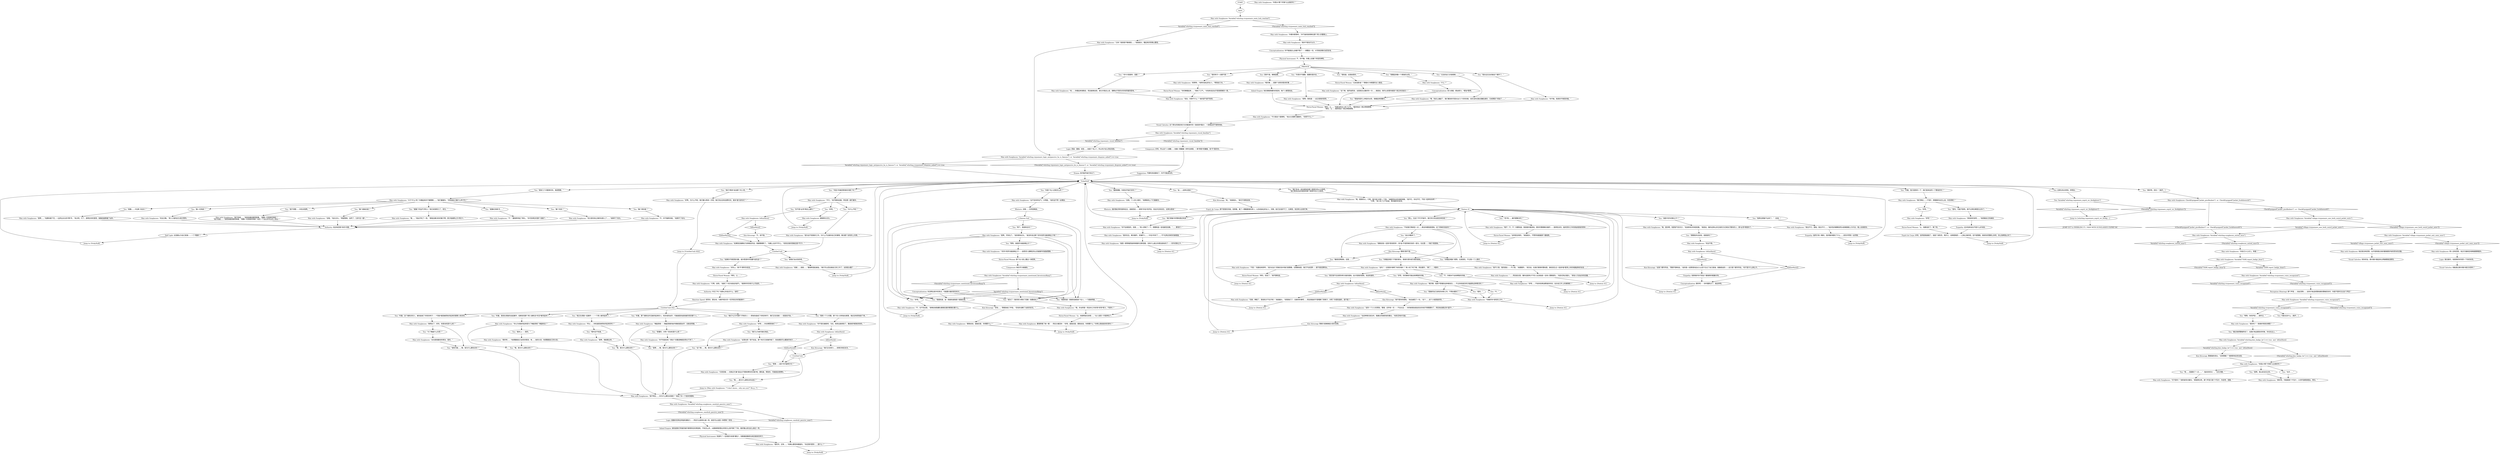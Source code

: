 # WHIRLING F1 / MAN WITH SUNGLASSES
# Man with Sunglasses (Vicquemare)
# ==================================================
digraph G {
	  0 [label="START"];
	  1 [label="input"];
	  2 [label="Jump to: [Station 41]"];
	  3 [label="You: 这家伙有点奇怪，弄明白。"];
	  4 [label="You: Variable[\"whirling.viquemare_esprit_wc_firefighters\"]"];
	  5 [label="Variable[\"whirling.viquemare_esprit_wc_firefighters\"]", shape=diamond];
	  6 [label="!(Variable[\"whirling.viquemare_esprit_wc_firefighters\"])", shape=diamond];
	  7 [label="You: “为什么不呢？”"];
	  8 [label="Man with Sunglasses: “因为这不是我的工作。为什么不去做你自己的事情，解决那个该死的上吊男。”"];
	  9 [label="Jump to: [VickyHuB]"];
	  10 [label="Man with Sunglasses: “完全正确。”男人兴奋地点头表示赞同。"];
	  11 [label="Man with Sunglasses: “我不知道……”他轻拍着前额思索着。“就像一坨悲剧的狗屎？”\n“我不知道……”他轻拍着前额思索着。“就像一坨悲剧的狗屎？站在一个远比你专业的人旁边？”"];
	  12 [label="Man with Sunglasses: IsKimHere()"];
	  13 [label="IsKimHere()", shape=diamond];
	  14 [label="!(IsKimHere())", shape=diamond];
	  15 [label="Man with Sunglasses: “哦，假想的41。行啊，我们来*幻想*一下吧。”他略带攻击性地眨眨眼。“我不忙，你也不忙，不如一起来玩玩吧！”\n“行啊，”男人叹了口气说道，等待着你的发言。"];
	  16 [label="You: “那么，在这个平行宇宙中，我们的关系会是怎样的呢？”"];
	  17 [label="Jump to: [Station 41]"];
	  18 [label="Jump to: [Station 41]"];
	  19 [label="Kim Kitsuragi: “我不是你的搭档。”他迅速回了一句。“这个……这个小组是临时的。”"];
	  20 [label="You: “不，你根本不会束缚我的风格。”"];
	  21 [label="You: “我做好自己该死的本职工作，不再纠缠你了？”"];
	  22 [label="Man with Sunglasses: “完美，棒极了，我他妈才不在乎呢！”他摇着头。“别管我们了，去做你的事吧……而且我指的不是喝醉了尿裤子，对吧？你是知道的，是不是？”"];
	  24 [label="Man with Sunglasses: “真的吗？！我很好奇是在哪里？！”"];
	  25 [label="Man with Sunglasses: Variable[\"whirling.vicquemare_voice_recognized\"]"];
	  26 [label="Variable[\"whirling.vicquemare_voice_recognized\"]", shape=diamond];
	  27 [label="!(Variable[\"whirling.vicquemare_voice_recognized\"])", shape=diamond];
	  28 [label="Man with Sunglasses: “或者……或者……”墨镜男竖起食指。“我们可以回去做自己的工作了，这真是太蠢了……”"];
	  29 [label="Kim Kitsuragi: “我们正在努力……但情况有些复杂。”"];
	  30 [label="You: “等等——或许*你*能帮忙吗？”"];
	  31 [label="Rhetoric: 就好像在等待某种反应，或者回应——某种*咔哒*的声音。但这并没有发生，这家伙是谁？"];
	  32 [label="You: “你看起来像个累赘。无意冒犯，不过我一个人更好。”"];
	  33 [label="Man with Sunglasses: “我也不行，搭档。我也不行……”他灰色的眼睛突然从玻璃镜框上方闪过。看上去很悲伤。"];
	  34 [label="Empathy: 虽然只有一瞬间，但好像你看到了什么……悲伤中带有一丝同情。"];
	  35 [label="Man with Sunglasses: “实际上，我*不*想听你说话。”"];
	  36 [label="Horse-Faced Woman: “拜托，让……”他身边的女人叹了口气。“看来他这一周过得很艰难。”\n“拜托，让……看来他这一周过得很艰难。”"];
	  37 [label="You: “是的。”"];
	  38 [label="Man with Sunglasses: “我的天，还有……”他难以置信地看着你。“你还想问更多……是什么？”"];
	  39 [label="Man with Sunglasses: “那好吧……”他调整着自己金色的假发，咳……他的头发，他调整着自己的头发。"];
	  40 [label="Conceptualization: 你不能就这么放着不管了——颠覆这一切。大写锁定模式去回复他。"];
	  41 [label="Man with Sunglasses: “我敢说他一定是*受宠若惊*，但*金*不是思维实验的一部分。在这里——*我们*是搭档。”"];
	  42 [label="Man with Sunglasses: “你看你那屎样。”你气恼的脸倒映在那个男人的墨镜上。"];
	  43 [label="Man with Sunglasses: “没错。”他点点头。“明星警探。当然了，又来*这一套*。”"];
	  44 [label="You: “*现在*你能回答我的问题了吗？”"];
	  45 [label="Man with Sunglasses: “你不会相信的，但是……”男人停顿了一下，想要制造一些戏剧性效果。“……警官们！”"];
	  46 [label="You: “我永远无法侦破这个案件了。”"];
	  47 [label="You: “成功了！我的努力得到了回报！我要成名了！”"];
	  48 [label="Horse-Faced Woman: “让，他很明显在承受……”女人说到一半就停住了。"];
	  49 [label="Jump to: [whirling.viquemare_esprit_wc_firefig ...]"];
	  50 [label="You: “不。”"];
	  51 [label="Man with Sunglasses: “我不明白……你为什么要告诉我呢？”他给了你一个怪异的眼神。"];
	  52 [label="Esprit de Corps: 好吧，显然是我搞错了。他是个消防员、男护士、动物管理员——之类之类的吧。但不是警察。继续你的警察公务吧，别让我再阻止你了。"];
	  53 [label="Composure: 好吧，所以这个人很酷——他像一尊雕像一样杵在那里，一尊*愤怒*的雕像，他*不*喜欢你。"];
	  54 [label="Logic: 毫无疑问，他是想好好欣赏一下你的夹克。"];
	  55 [label="Kim Kitsuragi: 警督面色苍白。“没有警徽？”他默默地自言自语。"];
	  56 [label="Visual Calculus: 这个家伙的某些地方与你脑海中的一张脸很*相似*。一张相似却不相同的脸。"];
	  57 [label="You: “你看起来是个不错的家伙，我很乐意你成为我的搭档。”"];
	  58 [label="Man with Sunglasses: “就是一群穿着西装和制服的无聊混蛋。没有什么能比你更加放纵的了——世外的肺之子。”"];
	  59 [label="Man with Sunglasses: “又来？我真是不敢相信……”他摇摇头，看起来非常难以置信。"];
	  60 [label="You: “谁是*世外的肺之子*？”"];
	  61 [label="You: “我就知道！我就知道我是个名人，一个超级明星。”"];
	  62 [label="Man with Sunglasses: “好吧？！”"];
	  63 [label="You: “这个嘛……嘿，我为什么要告诉你？”"];
	  64 [label="Jump to: [VickyHuB]"];
	  65 [label="You: “基本上——是的。”"];
	  66 [label="Man with Sunglasses: “你不知道动机？那这个双重遮掩就显得太干净了。”"];
	  67 [label="Empathy: 这对他来说也不是什么好消息。"];
	  68 [label="Horse-Faced Woman: “比如说卧底？”穿着RCM制服的女人插话。"];
	  69 [label="Man with Sunglasses: “什么？”"];
	  70 [label="Jump to: [Untitled hub (02)]"];
	  71 [label="Man with Sunglasses: “没错，个人的小爱好。”他揶揄地上下打量着你。"];
	  72 [label="You: “你是个名人还是怎么的？”"];
	  73 [label="Man with Sunglasses: “不如我们再疯狂一点……假设你跟我是搭档。这个思维实验如何？”"];
	  74 [label="Man with Sunglasses: “我不介意，我的朋友——不介意。”他摆摆手。“老实说，在我们假想的警局里，曾经发生过一些谁*能*配得上你的纯属虚构的谈话……”"];
	  75 [label="Man with Sunglasses: “你做好你*该死的工作*。”"];
	  76 [label="Kim Kitsuragi: 警督只是微微低头表示回答。"];
	  77 [label="Perception (Hearing): 那个声音……如此耳熟……当你打电话到警局报告警徽丢失时，你是不是听见过这个声音？"];
	  78 [label="Esprit de Corps: 那不是我的风格，他想着，看了一眼戴墨镜的男人，以及他身边的女人。天哪，他们生他的气了。也难怪，他没有认出他们来。"];
	  79 [label="You: “我看起来像一个燃烧的太阳。”"];
	  80 [label="Jump to: [VickyHuB]"];
	  81 [label="Man with Sunglasses: CheckEquipped(\"jacket_pissflaubert\")  or  CheckEquipped(\"jacket_fucktheworld\")"];
	  82 [label="CheckEquipped(\"jacket_pissflaubert\")  or  CheckEquipped(\"jacket_fucktheworld\")", shape=diamond];
	  83 [label="!(CheckEquipped(\"jacket_pissflaubert\")  or  CheckEquipped(\"jacket_fucktheworld\"))", shape=diamond];
	  84 [label="You: “那好吧，回见！”[离开。]"];
	  85 [label="You: “等下，我很有名吗？”"];
	  86 [label="You: “你不是*必须*得这么做吗？”"];
	  87 [label="You: “就像纪尧姆·列……”"];
	  88 [label="You: “就像……卡拉斯·马佐夫？”"];
	  89 [label="Jump to: [Station 41]"];
	  90 [label="Man with Sunglasses: Variable[\"whirling.vicquemare_main_hub_reached\"]"];
	  91 [label="Variable[\"whirling.vicquemare_main_hub_reached\"]", shape=diamond];
	  92 [label="!(Variable[\"whirling.vicquemare_main_hub_reached\"])", shape=diamond];
	  93 [label="Untitled hub"];
	  94 [label="Man with Sunglasses: Variable[\"whirling.viquemare_logic_antipassive_he_is_famous\"]  or  Variable[\"whirling.vicquemare_disguise_asked\"] == true"];
	  95 [label="Variable[\"whirling.viquemare_logic_antipassive_he_is_famous\"]  or  Variable[\"whirling.vicquemare_disguise_asked\"] == true", shape=diamond];
	  96 [label="!(Variable[\"whirling.viquemare_logic_antipassive_he_is_famous\"]  or  Variable[\"whirling.vicquemare_disguise_asked\"] == true)", shape=diamond];
	  97 [label="You: “最近我把警徽弄丢了，当我打电话报告的时候，你也在边上。”"];
	  98 [label="You: “如果你不想回答问题，或许愿意听听我要*说的话*？”"];
	  99 [label="You: “听着，那个被枪击并且被吊起来的人。枪杀他的凶手，可能就是伪装他被吊死的那个人。”"];
	  100 [label="Man with Sunglasses: “所以……你知道是谁把他吊起来的吗？”"];
	  101 [label="Authority: 听见了吗？他想让你说点什么。说吧！"];
	  102 [label="Man with Sunglasses: Variable[\"whirling.viquemare_viscal_familiar\"]"];
	  103 [label="Variable[\"whirling.viquemare_viscal_familiar\"]", shape=diamond];
	  104 [label="!(Variable[\"whirling.viquemare_viscal_familiar\"])", shape=diamond];
	  105 [label="Rhetoric: 没错……仍然是嘲讽。"];
	  106 [label="Jump to: [Station 41]"];
	  107 [label="Man with Sunglasses: “*世外*的肝功能衰竭之子——自愿深入酒精狂热以侦破案件的超级警察。”"];
	  108 [label="Man with Sunglasses: IsKimHere()"];
	  109 [label="IsKimHere()", shape=diamond];
	  110 [label="!(IsKimHere())", shape=diamond];
	  111 [label="Man with Sunglasses: “好吧……你去哪里找她了？”"];
	  112 [label="Man with Sunglasses: “我并不是在打比方。”"];
	  113 [label="a famous hub"];
	  114 [label="Man with Sunglasses: “当这种情况发生时，我建议你接受他的建议。”他苦涩地补充道。"];
	  115 [label="Man with Sunglasses: “好吧……不如你别再浪费我的时间，去办自己手上的事情呢？”"];
	  116 [label="Jump to: [VickyHuB]"];
	  117 [label="Man with Sunglasses: “你不是在骗我吧，马伦。我老远就闻到了。整座城市都臭烘烘的。”"];
	  118 [label="Jump to: [VickyHuB]"];
	  119 [label="Logic: 西装、墨镜、发型……他是个*名人*。所以你才会认得这张脸。"];
	  120 [label="You: “像个革命者？”"];
	  121 [label="Man with Sunglasses: “哦不！不，不！你要知道，我很喜欢看其他，更好的警察解决案件——我得告诉你，能欣赏你工作的英姿是我的荣幸……”"];
	  122 [label="Man with Sunglasses: 墨镜男看了她一眼——然后又看回你：“好吧，超级巨星。跟我说说，你想要什么？你想让我拍拍你的背吗？”"];
	  123 [label="Man with Sunglasses: “你是从*那个时候*认出我的吗？”"];
	  124 [label="You: “好吧。”"];
	  125 [label="Empathy: 他想保护你不受这个墨镜男的粗暴对待。"];
	  126 [label="Man with Sunglasses: “这也是我最初的想法，是的。”"];
	  127 [label="Man with Sunglasses: IsKimHere()"];
	  128 [label="IsKimHere()", shape=diamond];
	  129 [label="!(IsKimHere())", shape=diamond];
	  130 [label="Conceptualization: 深入挖掘，更加努力，*更加*聪明。"];
	  131 [label="Jump to: [Station 41]"];
	  132 [label="You: “我们*再来*谈谈那个吊人吧。”"];
	  133 [label="Visual Calculus: 祝你好运，那对镜片看起来比焊接眼镜还要深。"];
	  134 [label="Man with Sunglasses: “现在，你想干什么？”他的语气很不耐烦。"];
	  135 [label="Man with Sunglasses: “哦……”他似乎吃了一惊。“那就去解决你的案子啊，那才能被称之为*努力*。”"];
	  136 [label="Man with Sunglasses: “不！”墨镜男举起了拳头。“你可别再念叨那个混蛋了。”"];
	  137 [label="Kim Kitsuragi: “这是个都市传说，”警督平静地说。“说的是一名警官卧底太久以至于忘记了自己是谁。就像我说的——这只是个都市传说。*你不是*什么肺之子。”"];
	  138 [label="Man with Sunglasses: “茱蒂特，”他转向身边的女人。“帮我说几句。”"];
	  139 [label="Composure: 她在尽力板着脸。"];
	  140 [label="You: “等等，你的声音……我听过。”"];
	  141 [label="You: “听着，这个被枪杀的人，被伪装成了吊死的样子——*可能*就是被把他吊起来的那群人枪杀的。”"];
	  142 [label="You: “我们*认为*的那个开枪的人——把他伪装成了吊死的样子，我们正在找她——但是找不到。”"];
	  143 [label="You: “我们认为她可能在海边。”"];
	  144 [label="Physical Instrument: 知道吗？一定是因为他很*健壮*，他看着就像是在疯狂锻炼的样子。"];
	  145 [label="Man with Sunglasses: “远不及你的名气，大明星。”他的话不带一丝嘲讽。"];
	  146 [label="Man with Sunglasses: “如果我没被确诊为抑郁症的话，我都要爆笑了。”他看上去并不开心。“但现在我的答案还是*不行*。”"];
	  147 [label="Station 41"];
	  148 [label="Horse-Faced Woman: “拜托，让……”"];
	  149 [label="Man with Sunglasses: “这个嘛，就乔装而言，这是我见过最好的一次……我是说，我可以发誓你就是个真正的流浪汉！”"];
	  150 [label="Man with Sunglasses: “跟我说说，超级巨星，你想要什么？”"];
	  151 [label="Man with Sunglasses: “那好吧，可能就是个*巧合*，人的声音都很相似。再见。”"];
	  152 [label="You: “听着，我只是想问一下：我们是来自同一个警局的吗？”"];
	  153 [label="You: “那我们谈点别的吧。”"];
	  154 [label="Man with Sunglasses: Variable[\"village.vicquemare_jacket_exit_seen_once\"]"];
	  155 [label="Variable[\"village.vicquemare_jacket_exit_seen_once\"]", shape=diamond];
	  156 [label="!(Variable[\"village.vicquemare_jacket_exit_seen_once\"])", shape=diamond];
	  157 [label="You: “*你*有……案件要解决吗？”"];
	  158 [label="Jump to: [VickyHuB]"];
	  159 [label="Man with Sunglasses: “行啊，说吧。”他换了个较为轻松的语气。“我想听听你有什么可说的。”"];
	  160 [label="PREHUB"];
	  161 [label="Man with Sunglasses: Variable[\"whirling.vicquemare_voice_recognized\"]"];
	  162 [label="Variable[\"whirling.vicquemare_voice_recognized\"]", shape=diamond];
	  163 [label="!(Variable[\"whirling.vicquemare_voice_recognized\"])", shape=diamond];
	  164 [label="Man with Sunglasses: “我明白了，好的。但是动机是什么呢？”"];
	  165 [label="Man with Sunglasses: “是啊，我能看出来。”"];
	  166 [label="Man with Sunglasses: “可不是吗？”他转身背对着你。“那就再见吧，那个声音只是个*巧合*。你走吧，混蛋。”"];
	  167 [label="You: “金……这家伙是谁？”"];
	  168 [label="You: “我指的是天上神圣的太阳，我看起来很像它。”"];
	  169 [label="Man with Sunglasses: “哦天哪……是那个该死的肌肉的事……”"];
	  170 [label="Man with Sunglasses: “好啊，为什么不呢，我们重头再来一次吧。我们完全没有浪费时间，根本*就*没时间了！”"];
	  171 [label="Man with Sunglasses: “是啊，可有名了。”他热情地点头。“谁没听说过那个世外的肝功能衰竭之子呢？！”"];
	  172 [label="Jump to: [VickyHuB]"];
	  173 [label="You: “像个先知？”"];
	  174 [label="Man with Sunglasses: “别又是先知之类的玩意儿了……”他移开了目光。"];
	  175 [label="You: “我再也想象不出来了。”（总结。）"];
	  176 [label="Man with Sunglasses: “会吗？！还是我*束缚了你的风格*？”男人咬了咬下唇，然后摆手。“算了……*搭档*。”"];
	  177 [label="Man with Sunglasses: “你自己小心点儿，笨蛋！”"];
	  178 [label="Man with Sunglasses: “哇……你看起来很稳定，而且能够自控。请允许我这么说，酒精似乎真的对你有积极的影响。”"];
	  179 [label="Reaction Speed: 突然间，莫名地，与案件相关的一切浮现在你的脑海中！"];
	  180 [label="Man with Sunglasses: “这里往西？真不走运。那个地方已经被炸毁了，到处都是可以藏身的地方……”"];
	  181 [label="You: “咳……我遇到了一点……”（指向你的头）。“记忆问题。”"];
	  182 [label="Jump to: [Man with Sunglasses: \"\"I don't know... why are you?\" He g...\"]"];
	  183 [label="Man with Sunglasses: 他还是没有回答，似乎是想透过他的墨镜更好地欣赏你的衣服。"];
	  184 [label="Man with Sunglasses: Variable[\"whirling.kim_badge_lie\"] == true  and  IsKimHere()"];
	  185 [label="Variable[\"whirling.kim_badge_lie\"] == true  and  IsKimHere()", shape=diamond];
	  186 [label="!(Variable[\"whirling.kim_badge_lie\"] == true  and  IsKimHere())", shape=diamond];
	  187 [label="You: “墨镜很酷，你是在乔装打扮吗？”"];
	  188 [label="Man with Sunglasses: “关于*什么*的？你看起来并不像警察……”他打量着你。“你知道自己像什么样子吗？”"];
	  189 [label="You: “好吧，你的确有可能会束缚我的风格。”"];
	  190 [label="Man with Sunglasses: “你认为他被吊起来是为了掩盖真相？掩盖枪击？”"];
	  191 [label="You: “我有一个小问题。那个吊人仍然挂在那里，我还没有把他放下来。”"];
	  192 [label="You: “也许……”"];
	  193 [label="Physical Instrument: 不，你不像。你看上去像个年轻的神明。"];
	  194 [label="Man with Sunglasses: 男人没有回答，他正忙着疯狂地眯着眼睛看你。"];
	  195 [label="Jump to: [Station 41]"];
	  196 [label="Man with Sunglasses: “是的先生，解决案件，抓捕坏人……*并且*听好了……*不*在两点钟的时候喝酒。”"];
	  197 [label="You: “等等，谁是肝功能衰竭之子？”"];
	  198 [label="Horse-Faced Woman: 那个女人脸上露出一抹窃笑。"];
	  199 [label="Horse-Faced Woman: “你的确看起来……”她叹了口气。“对他来说这似乎是很艰难的一周。”"];
	  200 [label="Drama: 他可能乔装打扮过了。"];
	  201 [label="Kim Kitsuragi: “恐怕……”警督放低了声音。“恐怕你误解了当前的状况。”"];
	  202 [label="You: “为了掩盖什么东西？”"];
	  203 [label="Untitled hub"];
	  204 [label="Untitled hub (02)"];
	  205 [label="Conceptualization: 你没明白其中的笑点，可能跟大脑的损伤有关。"];
	  206 [label="Visual Calculus: 他能透过那对镜片看见东西吗？"];
	  207 [label="You: “我不清楚——你告诉我啊。”"];
	  208 [label="You: “我们多谈一些你提到的那个假想中的41分局吧。”\n“我们再来谈谈你提到的那个假想中的41分局吧。”"];
	  209 [label="You: “我们想象中的警局里还有谁？”"];
	  210 [label="Horse-Faced Woman: “拜托，别说了，”她平静地说。"];
	  211 [label="Man with Sunglasses: “哦，是你啊，怪里怪气的天才。”他讽刺地冲你眨眨眼。“我是说，像你这种以非正统的方式来执行警务的人，那*必须*得是你了。”"];
	  212 [label="You: “其实我不应该把你称为我的搭档，金才是我的搭档，他会知道的。”"];
	  213 [label="Man with Sunglasses: “哦，别这么谦虚了，我们看到的可是长达几个月的伤害。说实话你还能活蹦乱跳的，已经算是个奇迹了……”"];
	  214 [label="Jump to: [Station 41]"];
	  215 [label="You: “是啊，我以前没见过你。”"];
	  216 [label="Horse-Faced Woman: “让，他都说好了。算了吧。”"];
	  217 [label="You: “我懂的，对吧？但动机是什么呢？”"];
	  218 [label="Man with Sunglasses: Variable[\"whirling.sunglasses_exited_once\"]"];
	  219 [label="Variable[\"whirling.sunglasses_exited_once\"]", shape=diamond];
	  220 [label="!(Variable[\"whirling.sunglasses_exited_once\"])", shape=diamond];
	  221 [label="Man with Sunglasses: Variable[\"whirling.vicquermare_mentioned_faroutsonoflang\"]"];
	  222 [label="Variable[\"whirling.vicquermare_mentioned_faroutsonoflang\"]", shape=diamond];
	  223 [label="!(Variable[\"whirling.vicquermare_mentioned_faroutsonoflang\"])", shape=diamond];
	  224 [label="You: “金比你酷多了。”"];
	  225 [label="Conceptualization: 那好吧——你听懂笑点了，就这样吧。"];
	  226 [label="Man with Sunglasses: “你是从*那个时候*认出我的吗？”"];
	  227 [label="You: “好吧。”"];
	  228 [label="Man with Sunglasses: “不，也不完全是。”很难说他隐藏在墨镜后面的眼镜在看什么。"];
	  229 [label="You: “像个超级巨星？”"];
	  230 [label="Man with Sunglasses: “不，并不像革命者。”他移开了目光。"];
	  231 [label="Man with Sunglasses: 墨镜男点点头。"];
	  232 [label="You: “像是犯罪搭档，还是……？”"];
	  233 [label="Man with Sunglasses: “……然后结论是，像你这般有才干的人应该组成一支单人警察部队。”他急切地点着头。“其他人只会扯你的后腿。”"];
	  234 [label="You: “想跟我多谈谈他，或者她吗？”"];
	  235 [label="Man with Sunglasses: IsKimHere()"];
	  236 [label="IsKimHere()", shape=diamond];
	  237 [label="!(IsKimHere())", shape=diamond];
	  238 [label="You: “我就知道，金！我就知道我是个超级巨星。”"];
	  239 [label="You: “*你*才是屎样，混蛋！”"];
	  240 [label="Man with Sunglasses: “哦天哪，我真不愿看到这种事发生……不过你知道怎样才能避免这种情况吗？”"];
	  241 [label="Man with Sunglasses: “掩盖真相——掩盖真相的始作俑者就是凶手，这能说得通。”"];
	  242 [label="You: “很有可能……嘿，我为什么要告诉你？”"];
	  243 [label="Suggestion: 不要考虑说服他了，你不可能成功的。"];
	  244 [label="Half Light: 这混蛋以为自己是谁——一个*警察*？"];
	  245 [label="Man with Sunglasses: “哦，你当然是！而且你工作非常*非常*努力，不是吗？”"];
	  246 [label="You: 可能也没什么。[离开。]"];
	  247 [label="Jump to: [VickyHuB]"];
	  248 [label="You: “嘿，我为什么要告诉你？”"];
	  249 [label="Man with Sunglasses: “乐意至极——但我正忙着*滚远点不要束缚你的风格*呢。要知道，帮助你，可能就会束缚你。”"];
	  250 [label="You: “是吗，可能不是吧。我不记得在哪里见过你了。”"];
	  251 [label="Kim Kitsuragi: 警督沉默不语。"];
	  252 [label="Authority: 他没有回答*你的*问题。"];
	  253 [label="Man with Sunglasses: Variable[\"village.vicquemare_saw_both_weird_jacket_exits\"]"];
	  254 [label="Variable[\"village.vicquemare_saw_both_weird_jacket_exits\"]", shape=diamond];
	  255 [label="!(Variable[\"village.vicquemare_saw_both_weird_jacket_exits\"])", shape=diamond];
	  256 [label="Man with Sunglasses: “不行，”他平静地说着，然后便一直盯着你。"];
	  257 [label="You: “就像个时运不济的人？我已经很努力了，老兄。”"];
	  258 [label="Man with Sunglasses: “是啊……”他摩挲着下巴，一边挤出长长的*啊*字。“有点吧，行了，我明白你的意思。就像他被車撞了似的。”"];
	  259 [label="Kim Kitsuragi: “不，他不是。”"];
	  260 [label="You: “我知道，这是故意的。”"];
	  261 [label="Man with Sunglasses: “不只是这个星期吧。”他从头到脚打量着你。“你想干什么？”"];
	  262 [label="Man with Sunglasses: Variable[\"TASK.report_badge_done\"]"];
	  263 [label="Variable[\"TASK.report_badge_done\"]", shape=diamond];
	  264 [label="!(Variable[\"TASK.report_badge_done\"])", shape=diamond];
	  265 [label="You: “听着，我现在调查的这起案件，结果发现那个男人被枪击*并且*被吊起来了……”"];
	  266 [label="Inland Empire: 谁知道我们所做的每件事情背后的原因呢。不知怎么的，从墨镜男那里征求意见让我平静了下来，就好像以前也这么做过一样。"];
	  267 [label="You: “嘿，我为什么要告诉你？”"];
	  268 [label="Man with Sunglasses: “你不能。我真的不相信你能。”"];
	  269 [label="You: “暂时还不知道。”"];
	  270 [label="Man with Sunglasses: “真他妈的该死……”他捏着自己的鼻梁。"];
	  271 [label="Kim Kitsuragi: “咳，”他摇摇头，“我可不想卷进来。”"];
	  272 [label="You: 沉默不语。微微屈膝。"];
	  273 [label="Inland Empire: 他在暗暗羡慕你的肌肉，每个人都是如此。"];
	  274 [label="Man with Sunglasses: Variable[\"whirling.sunglasses_casehub_passive_seen\"]"];
	  275 [label="Variable[\"whirling.sunglasses_casehub_passive_seen\"]", shape=diamond];
	  276 [label="!(Variable[\"whirling.sunglasses_casehub_passive_seen\"])", shape=diamond];
	  277 [label="VickyHuB"];
	  278 [label="You: “我有几个问题想问你，我是警察。”"];
	  279 [label="You: “像一坨狗屎？”"];
	  280 [label="You: “好吧。”"];
	  281 [label="Man with Sunglasses: “不是！”他激动地惊呼。“因为在这个思维实验中我们是警察。在警察局里，我们不会犯罪——更不是犯罪同伙。”"];
	  282 [label="Jump to: [Station 41]"];
	  283 [label="Horse-Faced Woman: “这样是没用的，”她摇摇头，不赞同地看着那个墨镜男。"];
	  284 [label="Man with Sunglasses: “完全不想。”"];
	  285 [label="You: “我的样子一点都不屎！”"];
	  286 [label="You: “过去的这几天很艰难……”"];
	  287 [label="You: “外表并不重要，重要的是内在。”"];
	  288 [label="Man with Sunglasses: “是啊，我知道——这正是我的意思。”"];
	  289 [label="Man with Sunglasses: “送你一个小小的预告，警督。迟早有一天——不会太远——你的新朋友就会告诉你他不再需要你了，然后他会建议你*滚开*。”"];
	  290 [label="Man with Sunglasses: “我打算说……*不是*，想看看你会怎么说。你觉得呢？”"];
	  291 [label="You: “我正在调查一起案件——一个男人被吊起来了。”"];
	  292 [label="You: “是啊……嘿，我为什么要告诉你？”"];
	  293 [label="Jump to: [VickyHuB]"];
	  294 [label="Logic: 就像你觉得这样能刺激智力——然后引出某种头绪一样。甚至可以说是一种惯例？奇怪……"];
	  295 [label="You: “嘿……我为什么要告诉你这些？”"];
	  11030011 [label="JUMP OUT to WHIRLING F1 / MAN WITH SUNGLASSES ESPRIT RC", shape=diamond];
	  0 -> 1
	  1 -> 90
	  2 -> 147
	  3 -> 4
	  4 -> 5
	  4 -> 6
	  5 -> 49
	  6 -> 49
	  7 -> 8
	  8 -> 93
	  9 -> 277
	  10 -> 252
	  11 -> 252
	  12 -> 13
	  12 -> 14
	  13 -> 259
	  14 -> 146
	  15 -> 147
	  16 -> 73
	  17 -> 147
	  18 -> 147
	  19 -> 289
	  20 -> 115
	  21 -> 75
	  22 -> 131
	  24 -> 97
	  25 -> 26
	  25 -> 27
	  27 -> 77
	  28 -> 116
	  29 -> 203
	  30 -> 249
	  31 -> 118
	  32 -> 74
	  33 -> 34
	  34 -> 158
	  35 -> 148
	  36 -> 261
	  37 -> 75
	  38 -> 64
	  39 -> 248
	  40 -> 193
	  41 -> 251
	  42 -> 112
	  43 -> 252
	  44 -> 256
	  45 -> 196
	  46 -> 268
	  47 -> 245
	  48 -> 122
	  49 -> 11030011
	  50 -> 75
	  51 -> 274
	  52 -> 247
	  53 -> 243
	  54 -> 206
	  55 -> 123
	  56 -> 102
	  57 -> 176
	  58 -> 106
	  59 -> 94
	  60 -> 211
	  61 -> 48
	  62 -> 216
	  63 -> 51
	  64 -> 277
	  65 -> 39
	  66 -> 292
	  67 -> 52
	  68 -> 149
	  69 -> 130
	  70 -> 204
	  71 -> 31
	  72 -> 145
	  73 -> 232
	  73 -> 57
	  73 -> 32
	  73 -> 224
	  74 -> 233
	  75 -> 282
	  76 -> 2
	  77 -> 161
	  78 -> 118
	  79 -> 69
	  80 -> 277
	  81 -> 82
	  81 -> 83
	  82 -> 253
	  83 -> 218
	  84 -> 81
	  85 -> 171
	  86 -> 12
	  87 -> 136
	  88 -> 258
	  89 -> 147
	  90 -> 91
	  90 -> 92
	  91 -> 59
	  92 -> 42
	  93 -> 153
	  93 -> 98
	  94 -> 96
	  94 -> 95
	  95 -> 277
	  96 -> 200
	  97 -> 184
	  98 -> 35
	  99 -> 241
	  100 -> 267
	  100 -> 269
	  101 -> 179
	  102 -> 104
	  102 -> 103
	  103 -> 119
	  104 -> 53
	  105 -> 113
	  106 -> 147
	  107 -> 198
	  108 -> 109
	  108 -> 110
	  109 -> 19
	  110 -> 22
	  111 -> 63
	  111 -> 143
	  112 -> 40
	  113 -> 227
	  113 -> 238
	  113 -> 47
	  113 -> 85
	  113 -> 61
	  114 -> 76
	  115 -> 214
	  116 -> 277
	  117 -> 127
	  118 -> 277
	  119 -> 94
	  120 -> 230
	  121 -> 283
	  122 -> 172
	  123 -> 192
	  123 -> 181
	  123 -> 215
	  124 -> 62
	  125 -> 225
	  126 -> 242
	  127 -> 128
	  127 -> 129
	  128 -> 29
	  129 -> 203
	  129 -> 30
	  130 -> 168
	  131 -> 147
	  132 -> 170
	  134 -> 56
	  135 -> 252
	  136 -> 252
	  137 -> 125
	  138 -> 199
	  139 -> 221
	  140 -> 24
	  141 -> 164
	  142 -> 111
	  143 -> 180
	  144 -> 38
	  145 -> 105
	  146 -> 93
	  147 -> 175
	  147 -> 16
	  147 -> 209
	  147 -> 60
	  147 -> 157
	  148 -> 159
	  149 -> 36
	  150 -> 172
	  152 -> 290
	  153 -> 28
	  154 -> 155
	  154 -> 156
	  155 -> 183
	  156 -> 194
	  157 -> 121
	  158 -> 277
	  159 -> 101
	  160 -> 260
	  160 -> 46
	  160 -> 239
	  160 -> 79
	  160 -> 272
	  160 -> 285
	  160 -> 286
	  160 -> 287
	  161 -> 162
	  161 -> 163
	  162 -> 140
	  162 -> 246
	  164 -> 202
	  164 -> 242
	  165 -> 267
	  167 -> 271
	  168 -> 36
	  169 -> 273
	  170 -> 70
	  171 -> 227
	  171 -> 197
	  171 -> 238
	  171 -> 47
	  171 -> 61
	  172 -> 277
	  173 -> 174
	  174 -> 252
	  175 -> 33
	  176 -> 212
	  176 -> 20
	  176 -> 189
	  177 -> 262
	  178 -> 134
	  179 -> 204
	  180 -> 63
	  181 -> 166
	  182 -> 51
	  183 -> 133
	  184 -> 185
	  184 -> 186
	  185 -> 55
	  186 -> 123
	  187 -> 71
	  188 -> 257
	  188 -> 229
	  188 -> 173
	  188 -> 207
	  188 -> 87
	  188 -> 120
	  188 -> 88
	  188 -> 279
	  189 -> 240
	  190 -> 248
	  190 -> 65
	  191 -> 117
	  192 -> 151
	  193 -> 160
	  194 -> 54
	  195 -> 147
	  196 -> 58
	  197 -> 107
	  198 -> 139
	  199 -> 134
	  200 -> 277
	  201 -> 150
	  202 -> 126
	  203 -> 30
	  203 -> 295
	  204 -> 99
	  204 -> 291
	  204 -> 265
	  204 -> 141
	  204 -> 142
	  204 -> 191
	  205 -> 227
	  205 -> 61
	  205 -> 238
	  205 -> 47
	  207 -> 11
	  208 -> 15
	  209 -> 45
	  210 -> 195
	  211 -> 234
	  212 -> 108
	  213 -> 36
	  214 -> 147
	  215 -> 151
	  216 -> 52
	  217 -> 66
	  218 -> 219
	  218 -> 220
	  220 -> 177
	  221 -> 222
	  221 -> 223
	  222 -> 227
	  222 -> 61
	  222 -> 238
	  222 -> 47
	  223 -> 205
	  224 -> 41
	  225 -> 18
	  227 -> 228
	  228 -> 80
	  229 -> 43
	  230 -> 252
	  231 -> 293
	  232 -> 281
	  233 -> 17
	  234 -> 284
	  235 -> 236
	  235 -> 237
	  236 -> 137
	  237 -> 225
	  238 -> 201
	  239 -> 178
	  240 -> 50
	  240 -> 21
	  240 -> 37
	  241 -> 217
	  241 -> 292
	  242 -> 51
	  243 -> 277
	  244 -> 9
	  245 -> 48
	  247 -> 277
	  248 -> 51
	  249 -> 295
	  250 -> 270
	  251 -> 232
	  251 -> 57
	  251 -> 32
	  252 -> 244
	  253 -> 254
	  253 -> 255
	  254 -> 218
	  255 -> 154
	  256 -> 280
	  256 -> 86
	  256 -> 7
	  257 -> 135
	  258 -> 252
	  259 -> 146
	  260 -> 68
	  261 -> 56
	  262 -> 264
	  262 -> 263
	  263 -> 25
	  265 -> 190
	  266 -> 144
	  267 -> 51
	  268 -> 36
	  269 -> 165
	  270 -> 67
	  271 -> 78
	  272 -> 169
	  273 -> 36
	  274 -> 275
	  274 -> 276
	  275 -> 38
	  276 -> 294
	  277 -> 3
	  277 -> 132
	  277 -> 167
	  277 -> 72
	  277 -> 44
	  277 -> 208
	  277 -> 84
	  277 -> 278
	  277 -> 152
	  277 -> 187
	  278 -> 188
	  279 -> 10
	  280 -> 231
	  281 -> 210
	  282 -> 147
	  283 -> 89
	  284 -> 235
	  285 -> 138
	  286 -> 213
	  287 -> 288
	  288 -> 36
	  289 -> 114
	  290 -> 250
	  290 -> 124
	  291 -> 100
	  292 -> 51
	  293 -> 277
	  294 -> 266
	  295 -> 182
}

